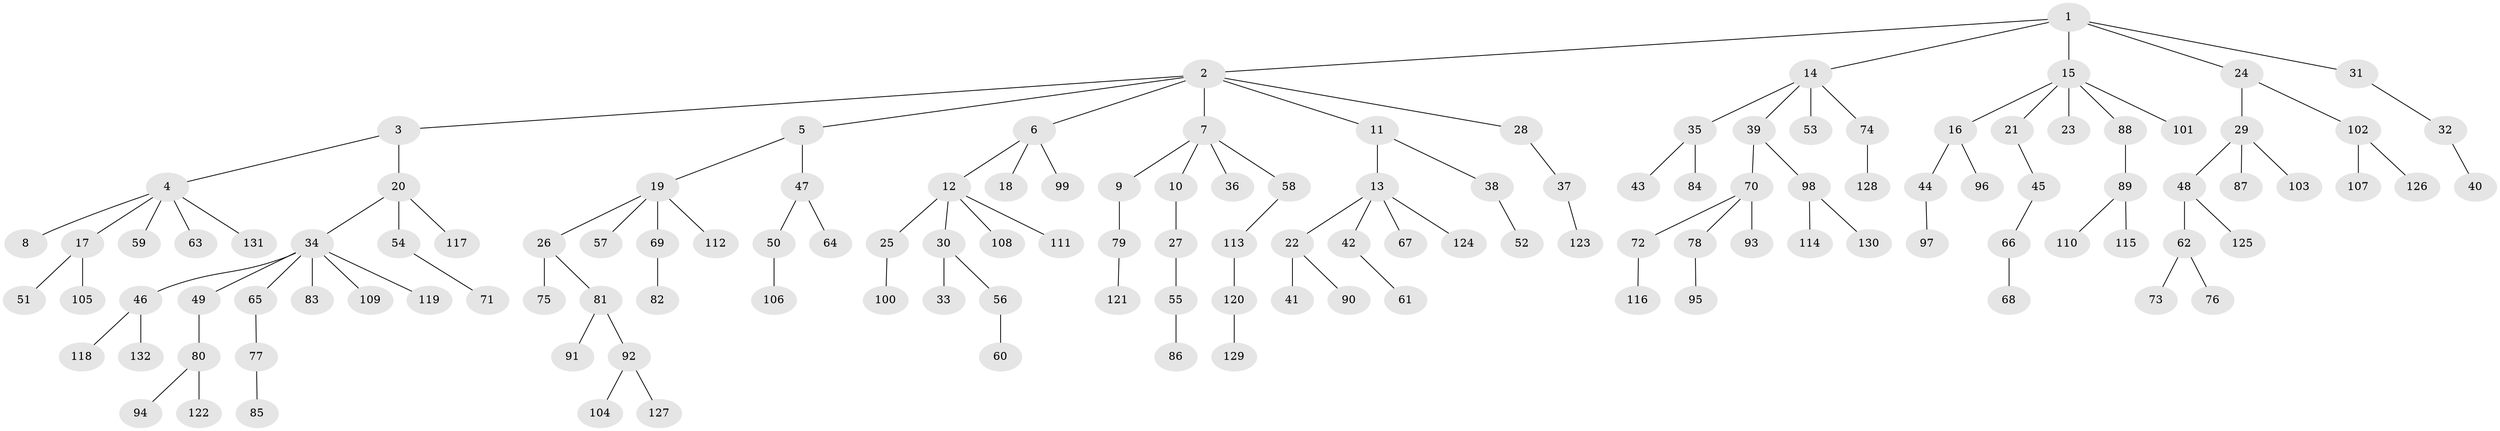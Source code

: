 // coarse degree distribution, {7: 0.010752688172043012, 3: 0.15053763440860216, 6: 0.021505376344086023, 1: 0.4946236559139785, 5: 0.03225806451612903, 2: 0.24731182795698925, 4: 0.043010752688172046}
// Generated by graph-tools (version 1.1) at 2025/37/03/04/25 23:37:25]
// undirected, 132 vertices, 131 edges
graph export_dot {
  node [color=gray90,style=filled];
  1;
  2;
  3;
  4;
  5;
  6;
  7;
  8;
  9;
  10;
  11;
  12;
  13;
  14;
  15;
  16;
  17;
  18;
  19;
  20;
  21;
  22;
  23;
  24;
  25;
  26;
  27;
  28;
  29;
  30;
  31;
  32;
  33;
  34;
  35;
  36;
  37;
  38;
  39;
  40;
  41;
  42;
  43;
  44;
  45;
  46;
  47;
  48;
  49;
  50;
  51;
  52;
  53;
  54;
  55;
  56;
  57;
  58;
  59;
  60;
  61;
  62;
  63;
  64;
  65;
  66;
  67;
  68;
  69;
  70;
  71;
  72;
  73;
  74;
  75;
  76;
  77;
  78;
  79;
  80;
  81;
  82;
  83;
  84;
  85;
  86;
  87;
  88;
  89;
  90;
  91;
  92;
  93;
  94;
  95;
  96;
  97;
  98;
  99;
  100;
  101;
  102;
  103;
  104;
  105;
  106;
  107;
  108;
  109;
  110;
  111;
  112;
  113;
  114;
  115;
  116;
  117;
  118;
  119;
  120;
  121;
  122;
  123;
  124;
  125;
  126;
  127;
  128;
  129;
  130;
  131;
  132;
  1 -- 2;
  1 -- 14;
  1 -- 15;
  1 -- 24;
  1 -- 31;
  2 -- 3;
  2 -- 5;
  2 -- 6;
  2 -- 7;
  2 -- 11;
  2 -- 28;
  3 -- 4;
  3 -- 20;
  4 -- 8;
  4 -- 17;
  4 -- 59;
  4 -- 63;
  4 -- 131;
  5 -- 19;
  5 -- 47;
  6 -- 12;
  6 -- 18;
  6 -- 99;
  7 -- 9;
  7 -- 10;
  7 -- 36;
  7 -- 58;
  9 -- 79;
  10 -- 27;
  11 -- 13;
  11 -- 38;
  12 -- 25;
  12 -- 30;
  12 -- 108;
  12 -- 111;
  13 -- 22;
  13 -- 42;
  13 -- 67;
  13 -- 124;
  14 -- 35;
  14 -- 39;
  14 -- 53;
  14 -- 74;
  15 -- 16;
  15 -- 21;
  15 -- 23;
  15 -- 88;
  15 -- 101;
  16 -- 44;
  16 -- 96;
  17 -- 51;
  17 -- 105;
  19 -- 26;
  19 -- 57;
  19 -- 69;
  19 -- 112;
  20 -- 34;
  20 -- 54;
  20 -- 117;
  21 -- 45;
  22 -- 41;
  22 -- 90;
  24 -- 29;
  24 -- 102;
  25 -- 100;
  26 -- 75;
  26 -- 81;
  27 -- 55;
  28 -- 37;
  29 -- 48;
  29 -- 87;
  29 -- 103;
  30 -- 33;
  30 -- 56;
  31 -- 32;
  32 -- 40;
  34 -- 46;
  34 -- 49;
  34 -- 65;
  34 -- 83;
  34 -- 109;
  34 -- 119;
  35 -- 43;
  35 -- 84;
  37 -- 123;
  38 -- 52;
  39 -- 70;
  39 -- 98;
  42 -- 61;
  44 -- 97;
  45 -- 66;
  46 -- 118;
  46 -- 132;
  47 -- 50;
  47 -- 64;
  48 -- 62;
  48 -- 125;
  49 -- 80;
  50 -- 106;
  54 -- 71;
  55 -- 86;
  56 -- 60;
  58 -- 113;
  62 -- 73;
  62 -- 76;
  65 -- 77;
  66 -- 68;
  69 -- 82;
  70 -- 72;
  70 -- 78;
  70 -- 93;
  72 -- 116;
  74 -- 128;
  77 -- 85;
  78 -- 95;
  79 -- 121;
  80 -- 94;
  80 -- 122;
  81 -- 91;
  81 -- 92;
  88 -- 89;
  89 -- 110;
  89 -- 115;
  92 -- 104;
  92 -- 127;
  98 -- 114;
  98 -- 130;
  102 -- 107;
  102 -- 126;
  113 -- 120;
  120 -- 129;
}
